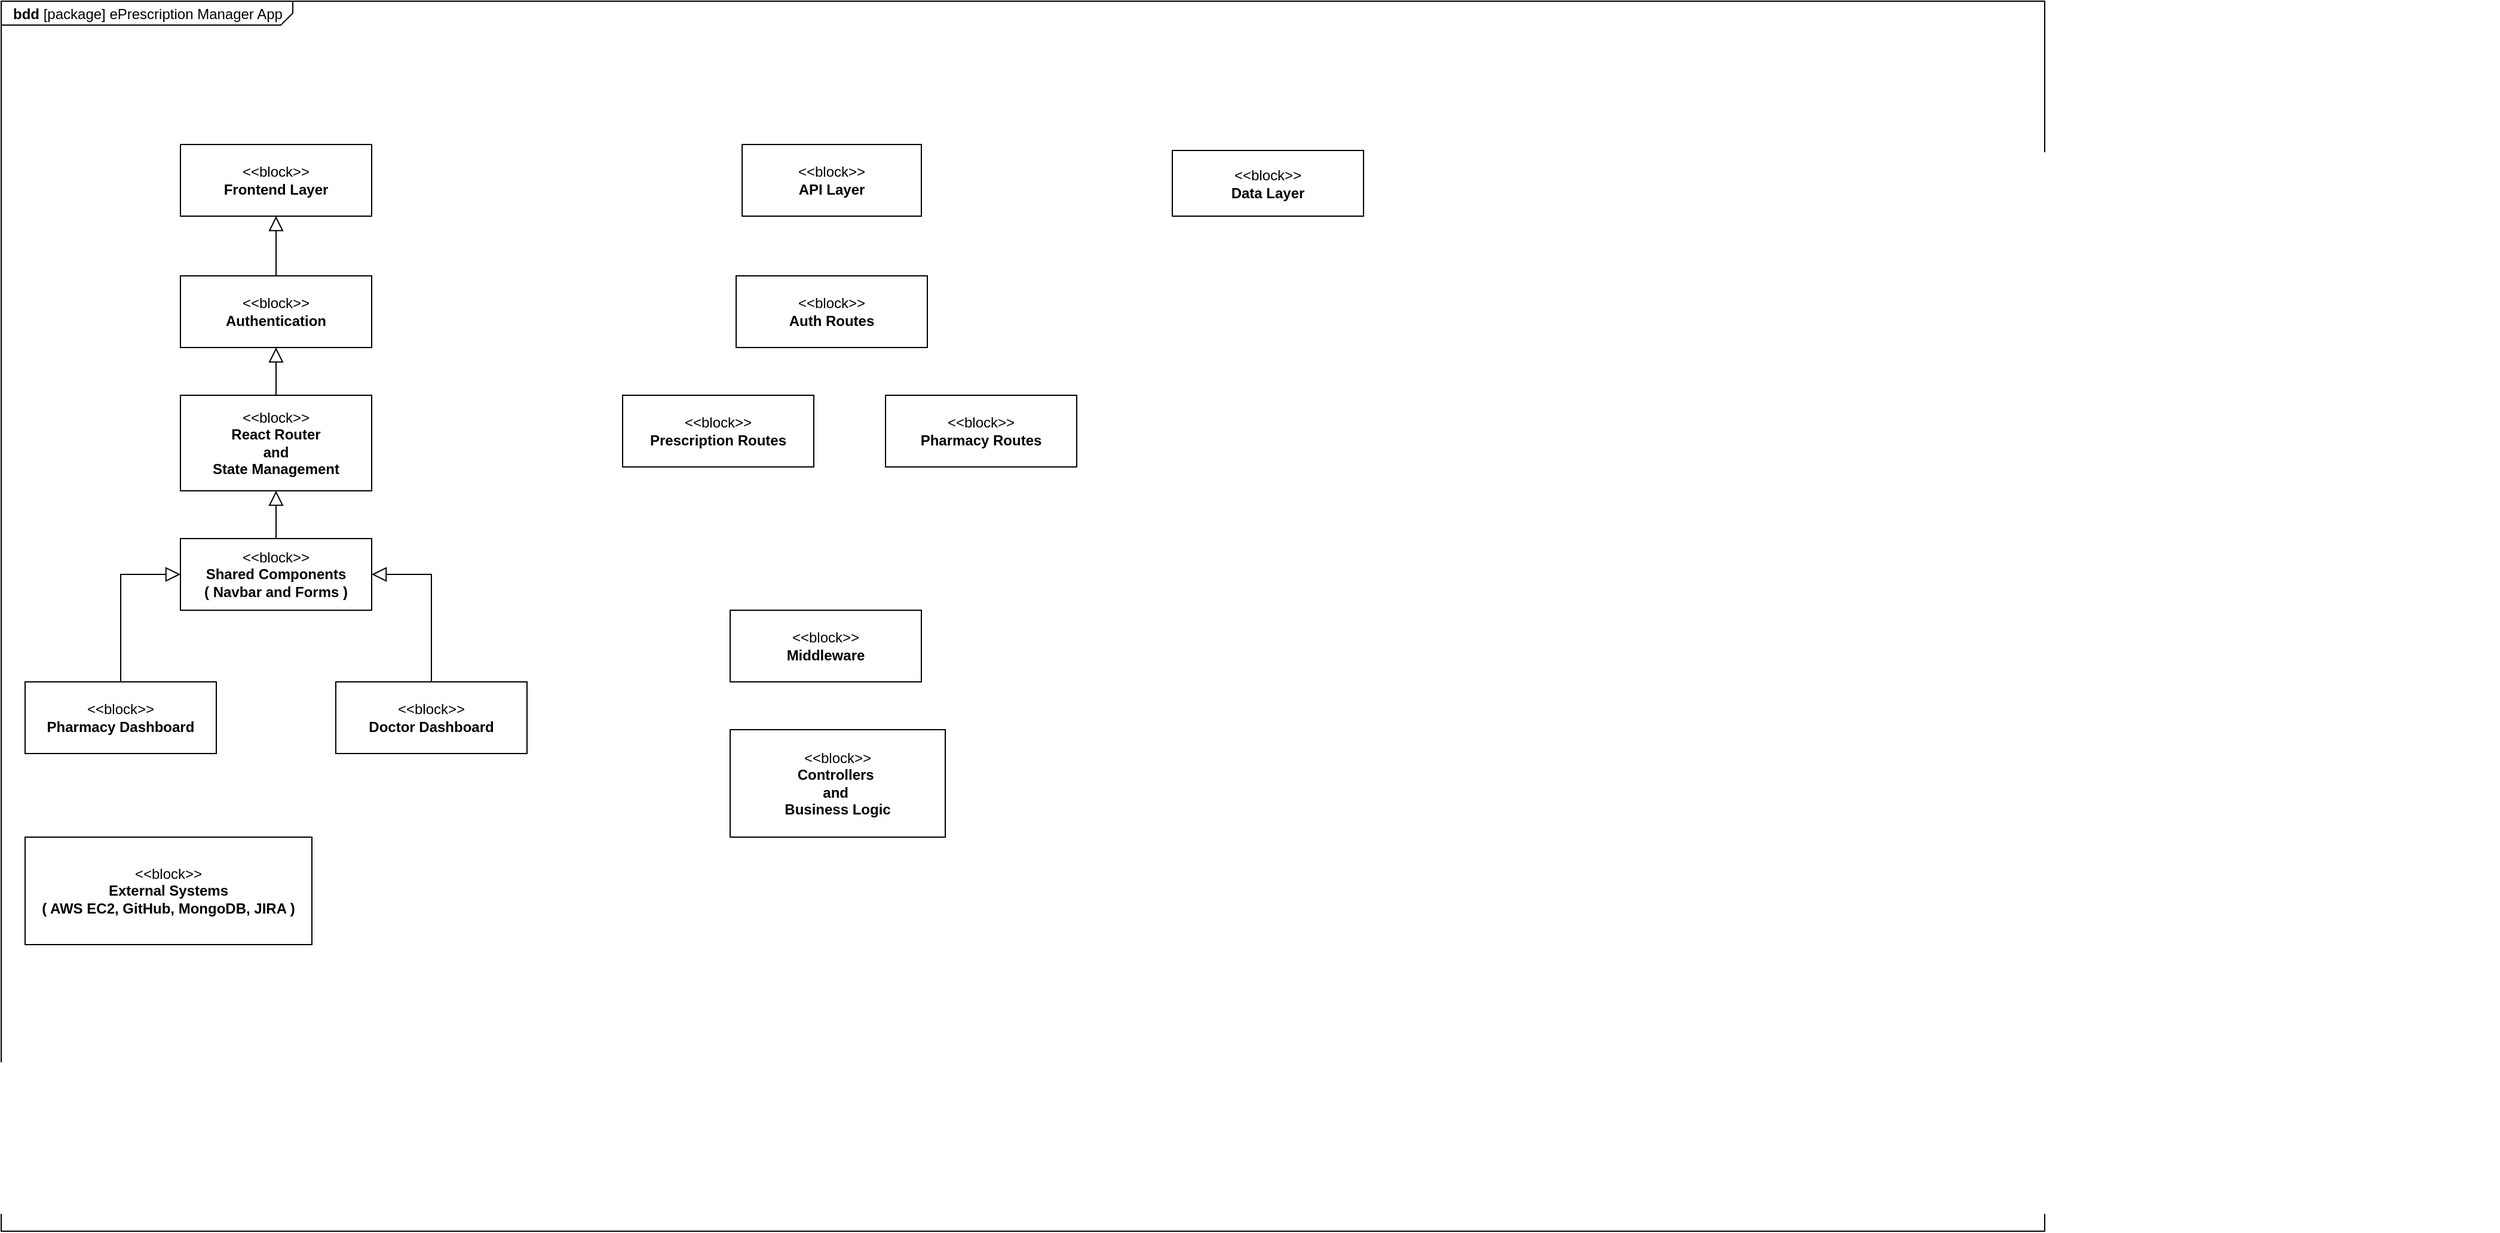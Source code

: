 <mxfile version="28.1.0">
  <diagram name="Page-1" id="929967ad-93f9-6ef4-fab6-5d389245f69c">
    <mxGraphModel dx="2680.5" dy="871" grid="1" gridSize="10" guides="1" tooltips="1" connect="1" arrows="1" fold="1" page="1" pageScale="1.5" pageWidth="1169" pageHeight="826" background="none" math="0" shadow="0">
      <root>
        <mxCell id="0" style=";html=1;" />
        <mxCell id="1" style=";html=1;" parent="0" />
        <mxCell id="1672d66443f91eb5-23" value="Block Definition Diagram for ePrescription Manager App" style="text;strokeColor=none;fillColor=none;html=1;fontSize=24;fontStyle=1;verticalAlign=middle;align=center;" parent="1" vertex="1">
          <mxGeometry x="120" y="40" width="1510" height="40" as="geometry" />
        </mxCell>
        <mxCell id="Wz-yfDFZc7wDXekqJ1n8-1" value="&lt;p style=&quot;margin:0px;margin-top:4px;margin-left:10px;text-align:left;&quot;&gt;&lt;b&gt;bdd&lt;/b&gt;&amp;nbsp;[package] ePrescription Manager App&lt;/p&gt;" style="html=1;shape=mxgraph.sysml.package;labelX=244.83;align=left;spacingLeft=10;overflow=fill;recursiveResize=0;" parent="1" vertex="1">
          <mxGeometry x="-460" y="40" width="1710" height="1030" as="geometry" />
        </mxCell>
        <mxCell id="Wz-yfDFZc7wDXekqJ1n8-3" value="&lt;span style=&quot;font-weight: normal;&quot;&gt;&amp;lt;&amp;lt;block&amp;gt;&amp;gt;&lt;/span&gt;&lt;div&gt;Frontend Layer&lt;/div&gt;" style="strokeColor=inherit;fillColor=inherit;gradientColor=inherit;shape=rect;fontStyle=1;html=1;whiteSpace=wrap;align=center;" parent="Wz-yfDFZc7wDXekqJ1n8-1" vertex="1">
          <mxGeometry x="150" y="120" width="160" height="60" as="geometry" />
        </mxCell>
        <mxCell id="f8R9u9px-EH5b3UmAq_i-1" value="&lt;span style=&quot;font-weight: normal;&quot;&gt;&amp;lt;&amp;lt;block&amp;gt;&amp;gt;&lt;/span&gt;&lt;div&gt;API Layer&lt;/div&gt;" style="strokeColor=inherit;fillColor=inherit;gradientColor=inherit;shape=rect;fontStyle=1;html=1;whiteSpace=wrap;align=center;" vertex="1" parent="Wz-yfDFZc7wDXekqJ1n8-1">
          <mxGeometry x="620" y="120" width="150" height="60" as="geometry" />
        </mxCell>
        <mxCell id="f8R9u9px-EH5b3UmAq_i-2" value="&lt;span style=&quot;font-weight: normal;&quot;&gt;&amp;lt;&amp;lt;block&amp;gt;&amp;gt;&lt;/span&gt;&lt;div&gt;Data Layer&lt;/div&gt;" style="strokeColor=inherit;fillColor=inherit;gradientColor=inherit;shape=rect;fontStyle=1;html=1;whiteSpace=wrap;align=center;" vertex="1" parent="Wz-yfDFZc7wDXekqJ1n8-1">
          <mxGeometry x="980" y="125" width="160" height="55" as="geometry" />
        </mxCell>
        <mxCell id="f8R9u9px-EH5b3UmAq_i-4" style="edgeStyle=orthogonalEdgeStyle;rounded=0;orthogonalLoop=1;jettySize=auto;html=1;endArrow=block;endFill=0;endSize=10;" edge="1" parent="Wz-yfDFZc7wDXekqJ1n8-1" source="f8R9u9px-EH5b3UmAq_i-3" target="Wz-yfDFZc7wDXekqJ1n8-3">
          <mxGeometry relative="1" as="geometry" />
        </mxCell>
        <mxCell id="f8R9u9px-EH5b3UmAq_i-3" value="&lt;span style=&quot;font-weight: normal;&quot;&gt;&amp;lt;&amp;lt;block&amp;gt;&amp;gt;&lt;/span&gt;&lt;div&gt;Authentication&lt;/div&gt;" style="strokeColor=inherit;fillColor=inherit;gradientColor=inherit;shape=rect;fontStyle=1;html=1;whiteSpace=wrap;align=center;" vertex="1" parent="Wz-yfDFZc7wDXekqJ1n8-1">
          <mxGeometry x="150" y="230" width="160" height="60" as="geometry" />
        </mxCell>
        <mxCell id="f8R9u9px-EH5b3UmAq_i-13" style="edgeStyle=orthogonalEdgeStyle;rounded=0;orthogonalLoop=1;jettySize=auto;html=1;entryX=0;entryY=0.5;entryDx=0;entryDy=0;endSize=10;endArrow=block;endFill=0;" edge="1" parent="Wz-yfDFZc7wDXekqJ1n8-1" source="f8R9u9px-EH5b3UmAq_i-5" target="f8R9u9px-EH5b3UmAq_i-7">
          <mxGeometry relative="1" as="geometry" />
        </mxCell>
        <mxCell id="f8R9u9px-EH5b3UmAq_i-5" value="&lt;span style=&quot;font-weight: normal;&quot;&gt;&amp;lt;&amp;lt;block&amp;gt;&amp;gt;&lt;/span&gt;&lt;div&gt;Pharmacy Dashboard&lt;/div&gt;" style="strokeColor=inherit;fillColor=inherit;gradientColor=inherit;shape=rect;fontStyle=1;html=1;whiteSpace=wrap;align=center;" vertex="1" parent="Wz-yfDFZc7wDXekqJ1n8-1">
          <mxGeometry x="20" y="570" width="160" height="60" as="geometry" />
        </mxCell>
        <mxCell id="f8R9u9px-EH5b3UmAq_i-14" style="edgeStyle=orthogonalEdgeStyle;rounded=0;orthogonalLoop=1;jettySize=auto;html=1;entryX=1;entryY=0.5;entryDx=0;entryDy=0;endArrow=block;endFill=0;endSize=10;" edge="1" parent="Wz-yfDFZc7wDXekqJ1n8-1" source="f8R9u9px-EH5b3UmAq_i-6" target="f8R9u9px-EH5b3UmAq_i-7">
          <mxGeometry relative="1" as="geometry" />
        </mxCell>
        <mxCell id="f8R9u9px-EH5b3UmAq_i-6" value="&lt;span style=&quot;font-weight: normal;&quot;&gt;&amp;lt;&amp;lt;block&amp;gt;&amp;gt;&lt;/span&gt;&lt;div&gt;Doctor Dashboard&lt;/div&gt;" style="strokeColor=inherit;fillColor=inherit;gradientColor=inherit;shape=rect;fontStyle=1;html=1;whiteSpace=wrap;align=center;" vertex="1" parent="Wz-yfDFZc7wDXekqJ1n8-1">
          <mxGeometry x="280" y="570" width="160" height="60" as="geometry" />
        </mxCell>
        <mxCell id="f8R9u9px-EH5b3UmAq_i-12" style="edgeStyle=orthogonalEdgeStyle;rounded=0;orthogonalLoop=1;jettySize=auto;html=1;entryX=0.5;entryY=1;entryDx=0;entryDy=0;endSize=10;endArrow=block;endFill=0;" edge="1" parent="Wz-yfDFZc7wDXekqJ1n8-1" source="f8R9u9px-EH5b3UmAq_i-7" target="f8R9u9px-EH5b3UmAq_i-8">
          <mxGeometry relative="1" as="geometry" />
        </mxCell>
        <mxCell id="f8R9u9px-EH5b3UmAq_i-7" value="&lt;span style=&quot;font-weight: normal;&quot;&gt;&amp;lt;&amp;lt;block&amp;gt;&amp;gt;&lt;/span&gt;&lt;div&gt;Shared Components&lt;/div&gt;&lt;div&gt;( Navbar and Forms )&lt;/div&gt;" style="strokeColor=inherit;fillColor=inherit;gradientColor=inherit;shape=rect;fontStyle=1;html=1;whiteSpace=wrap;align=center;" vertex="1" parent="Wz-yfDFZc7wDXekqJ1n8-1">
          <mxGeometry x="150" y="450" width="160" height="60" as="geometry" />
        </mxCell>
        <mxCell id="f8R9u9px-EH5b3UmAq_i-11" style="edgeStyle=orthogonalEdgeStyle;rounded=0;orthogonalLoop=1;jettySize=auto;html=1;endArrow=block;endFill=0;endSize=10;" edge="1" parent="Wz-yfDFZc7wDXekqJ1n8-1" source="f8R9u9px-EH5b3UmAq_i-8" target="f8R9u9px-EH5b3UmAq_i-3">
          <mxGeometry relative="1" as="geometry" />
        </mxCell>
        <mxCell id="f8R9u9px-EH5b3UmAq_i-8" value="&lt;span style=&quot;font-weight: normal;&quot;&gt;&amp;lt;&amp;lt;block&amp;gt;&amp;gt;&lt;/span&gt;&lt;div&gt;React Router&lt;/div&gt;&lt;div&gt;and&lt;/div&gt;&lt;div&gt;State Management&lt;/div&gt;" style="strokeColor=inherit;fillColor=inherit;gradientColor=inherit;shape=rect;fontStyle=1;html=1;whiteSpace=wrap;align=center;" vertex="1" parent="Wz-yfDFZc7wDXekqJ1n8-1">
          <mxGeometry x="150" y="330" width="160" height="80" as="geometry" />
        </mxCell>
        <mxCell id="f8R9u9px-EH5b3UmAq_i-19" value="&lt;span style=&quot;font-weight: normal;&quot;&gt;&amp;lt;&amp;lt;block&amp;gt;&amp;gt;&lt;/span&gt;&lt;div&gt;External Systems&lt;/div&gt;&lt;div&gt;( AWS EC2,&amp;nbsp;&lt;span style=&quot;background-color: transparent; color: light-dark(rgb(0, 0, 0), rgb(255, 255, 255));&quot;&gt;GitHub,&amp;nbsp;&lt;/span&gt;&lt;span style=&quot;background-color: transparent; color: light-dark(rgb(0, 0, 0), rgb(255, 255, 255));&quot;&gt;MongoDB,&amp;nbsp;&lt;/span&gt;&lt;span style=&quot;background-color: transparent; color: light-dark(rgb(0, 0, 0), rgb(255, 255, 255));&quot;&gt;JIRA )&lt;/span&gt;&lt;/div&gt;" style="strokeColor=inherit;fillColor=inherit;gradientColor=inherit;shape=rect;fontStyle=1;html=1;whiteSpace=wrap;align=center;" vertex="1" parent="Wz-yfDFZc7wDXekqJ1n8-1">
          <mxGeometry x="20" y="700" width="240" height="90" as="geometry" />
        </mxCell>
        <mxCell id="f8R9u9px-EH5b3UmAq_i-20" value="&lt;span style=&quot;font-weight: normal;&quot;&gt;&amp;lt;&amp;lt;block&amp;gt;&amp;gt;&lt;/span&gt;&lt;div&gt;Auth Routes&lt;/div&gt;" style="strokeColor=inherit;fillColor=inherit;gradientColor=inherit;shape=rect;fontStyle=1;html=1;whiteSpace=wrap;align=center;" vertex="1" parent="Wz-yfDFZc7wDXekqJ1n8-1">
          <mxGeometry x="615" y="230" width="160" height="60" as="geometry" />
        </mxCell>
        <mxCell id="f8R9u9px-EH5b3UmAq_i-21" value="&lt;span style=&quot;font-weight: normal;&quot;&gt;&amp;lt;&amp;lt;block&amp;gt;&amp;gt;&lt;/span&gt;&lt;div&gt;Prescription Routes&lt;/div&gt;" style="strokeColor=inherit;fillColor=inherit;gradientColor=inherit;shape=rect;fontStyle=1;html=1;whiteSpace=wrap;align=center;" vertex="1" parent="Wz-yfDFZc7wDXekqJ1n8-1">
          <mxGeometry x="520" y="330" width="160" height="60" as="geometry" />
        </mxCell>
        <mxCell id="f8R9u9px-EH5b3UmAq_i-22" value="&lt;span style=&quot;font-weight: normal;&quot;&gt;&amp;lt;&amp;lt;block&amp;gt;&amp;gt;&lt;/span&gt;&lt;div&gt;Pharmacy Routes&lt;/div&gt;" style="strokeColor=inherit;fillColor=inherit;gradientColor=inherit;shape=rect;fontStyle=1;html=1;whiteSpace=wrap;align=center;" vertex="1" parent="Wz-yfDFZc7wDXekqJ1n8-1">
          <mxGeometry x="740" y="330" width="160" height="60" as="geometry" />
        </mxCell>
        <mxCell id="f8R9u9px-EH5b3UmAq_i-23" value="&lt;span style=&quot;font-weight: normal;&quot;&gt;&amp;lt;&amp;lt;block&amp;gt;&amp;gt;&lt;/span&gt;&lt;div&gt;Middleware&lt;/div&gt;" style="strokeColor=inherit;fillColor=inherit;gradientColor=inherit;shape=rect;fontStyle=1;html=1;whiteSpace=wrap;align=center;" vertex="1" parent="Wz-yfDFZc7wDXekqJ1n8-1">
          <mxGeometry x="610" y="510" width="160" height="60" as="geometry" />
        </mxCell>
        <mxCell id="f8R9u9px-EH5b3UmAq_i-24" value="&lt;span style=&quot;font-weight: normal;&quot;&gt;&amp;lt;&amp;lt;block&amp;gt;&amp;gt;&lt;/span&gt;&lt;div&gt;Controllers&amp;nbsp;&lt;/div&gt;&lt;div&gt;and&amp;nbsp;&lt;/div&gt;&lt;div&gt;Business Logic&lt;/div&gt;" style="strokeColor=inherit;fillColor=inherit;gradientColor=inherit;shape=rect;fontStyle=1;html=1;whiteSpace=wrap;align=center;" vertex="1" parent="Wz-yfDFZc7wDXekqJ1n8-1">
          <mxGeometry x="610" y="610" width="180" height="90" as="geometry" />
        </mxCell>
      </root>
    </mxGraphModel>
  </diagram>
</mxfile>
